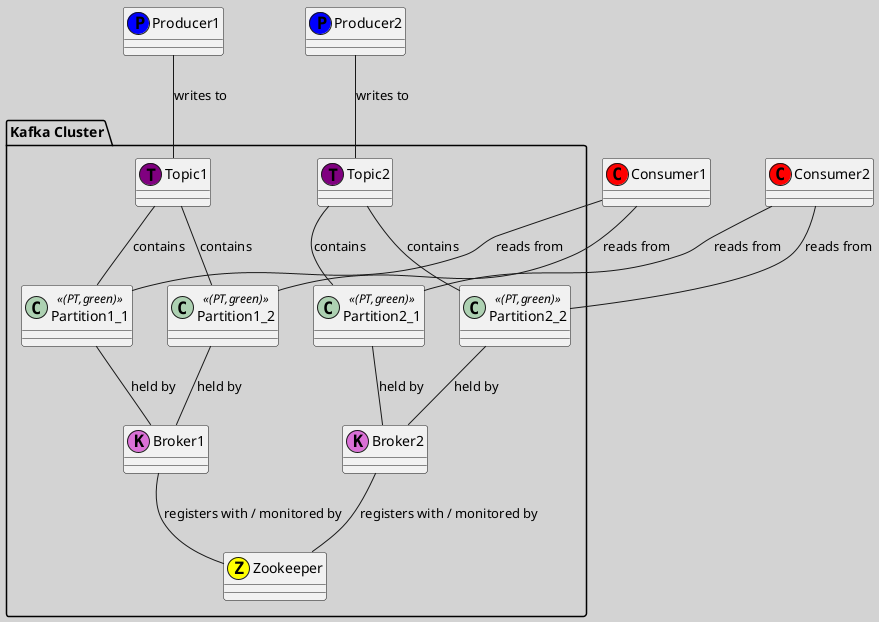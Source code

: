 @startuml
skinparam backgroundColor #D3D3D3

!define KafkaNode(x) class x << (K,orchid) >>
!define ZookeeperNode(x) class x << (Z,yellow) >>
!define ProducerNode(x) class x << (P,blue) >>
!define ConsumerNode(x) class x << (C,red) >>
!define PartitionNode(x) class x << (PT,green) >>

package "Kafka Cluster" {
    KafkaNode(Broker1)
    KafkaNode(Broker2)
ZookeeperNode(Zookeeper)

class Topic1 << (T,purple) >>
class Topic2 << (T,purple) >>

PartitionNode(Partition1_1)
PartitionNode(Partition1_2)
PartitionNode(Partition2_1)
PartitionNode(Partition2_2)

    Topic1 -- Partition1_1 : contains
    Topic1 -- Partition1_2 : contains
    Topic2 -- Partition2_1 : contains
    Topic2 -- Partition2_2 : contains

    Partition1_1 -- Broker1 : held by
    Partition1_2 -- Broker1 : held by
    Partition2_1 -- Broker2 : held by
    Partition2_2 -- Broker2 : held by

    Broker1 -- Zookeeper : registers with / monitored by
    Broker2 -- Zookeeper : registers with / monitored by
}

ProducerNode(Producer1)
ProducerNode(Producer2)
ConsumerNode(Consumer1)
ConsumerNode(Consumer2)

Producer1 -- Topic1 : writes to
Producer2 -- Topic2 : writes to

Consumer1 -- Partition1_1 : reads from
Consumer1 -- Partition1_2 : reads from
Consumer2 -- Partition2_1 : reads from
Consumer2 -- Partition2_2 : reads from

@enduml
